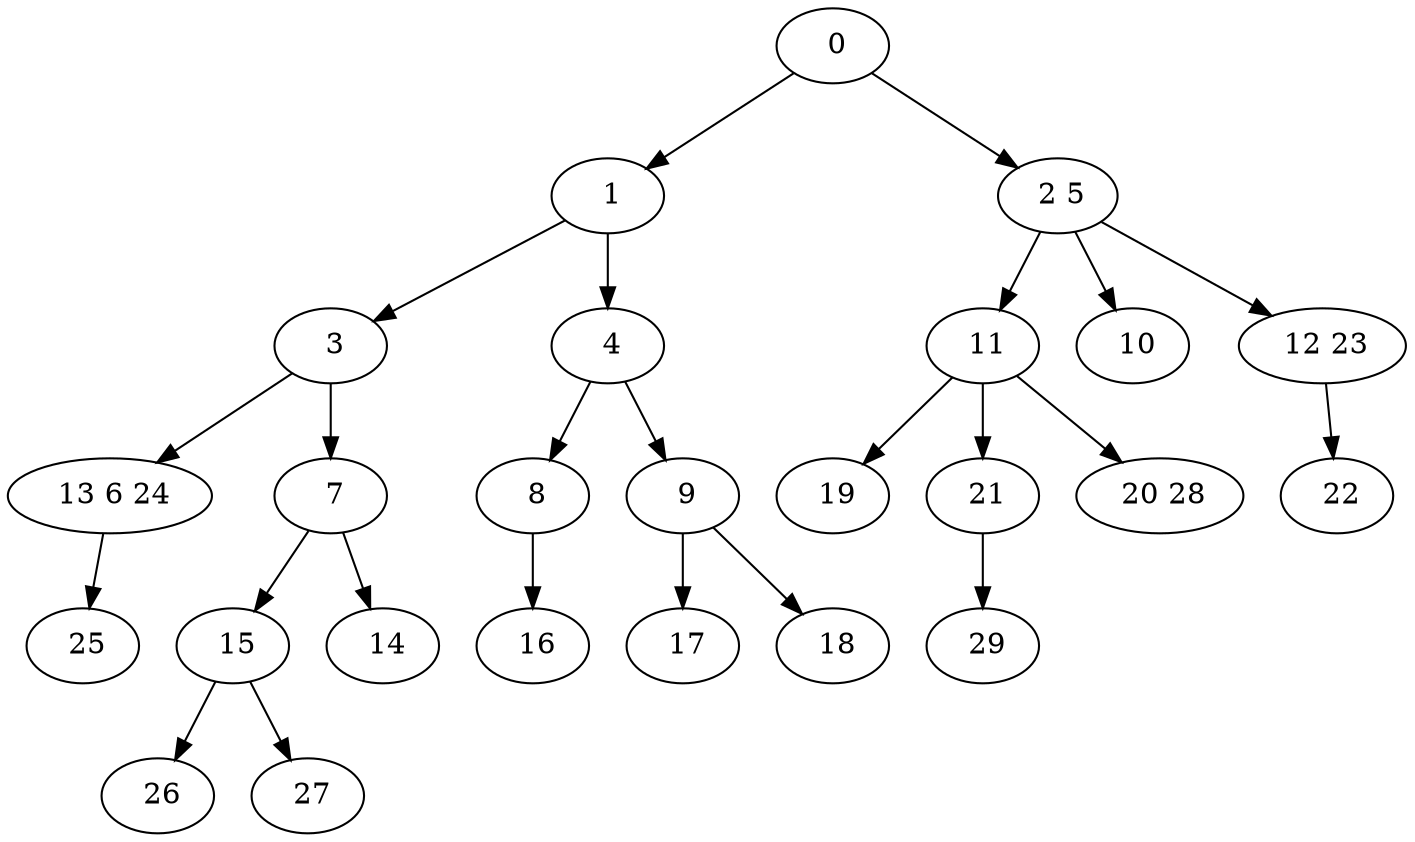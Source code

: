 digraph mytree {
" 0" -> " 1";
" 0" -> " 2 5";
" 1" -> " 3";
" 1" -> " 4";
" 2 5" -> " 11";
" 2 5" -> " 10";
" 2 5" -> " 12 23";
" 3" -> " 13 6 24";
" 3" -> " 7";
" 4" -> " 8";
" 4" -> " 9";
" 13 6 24" -> " 25";
" 7" -> " 15";
" 7" -> " 14";
" 8" -> " 16";
" 9" -> " 17";
" 9" -> " 18";
" 26";
" 15" -> " 26";
" 15" -> " 27";
" 14";
" 16";
" 17";
" 18";
" 11" -> " 19";
" 11" -> " 21";
" 11" -> " 20 28";
" 19";
" 21" -> " 29";
" 20 28";
" 29";
" 27";
" 25";
" 10";
" 12 23" -> " 22";
" 22";
}
